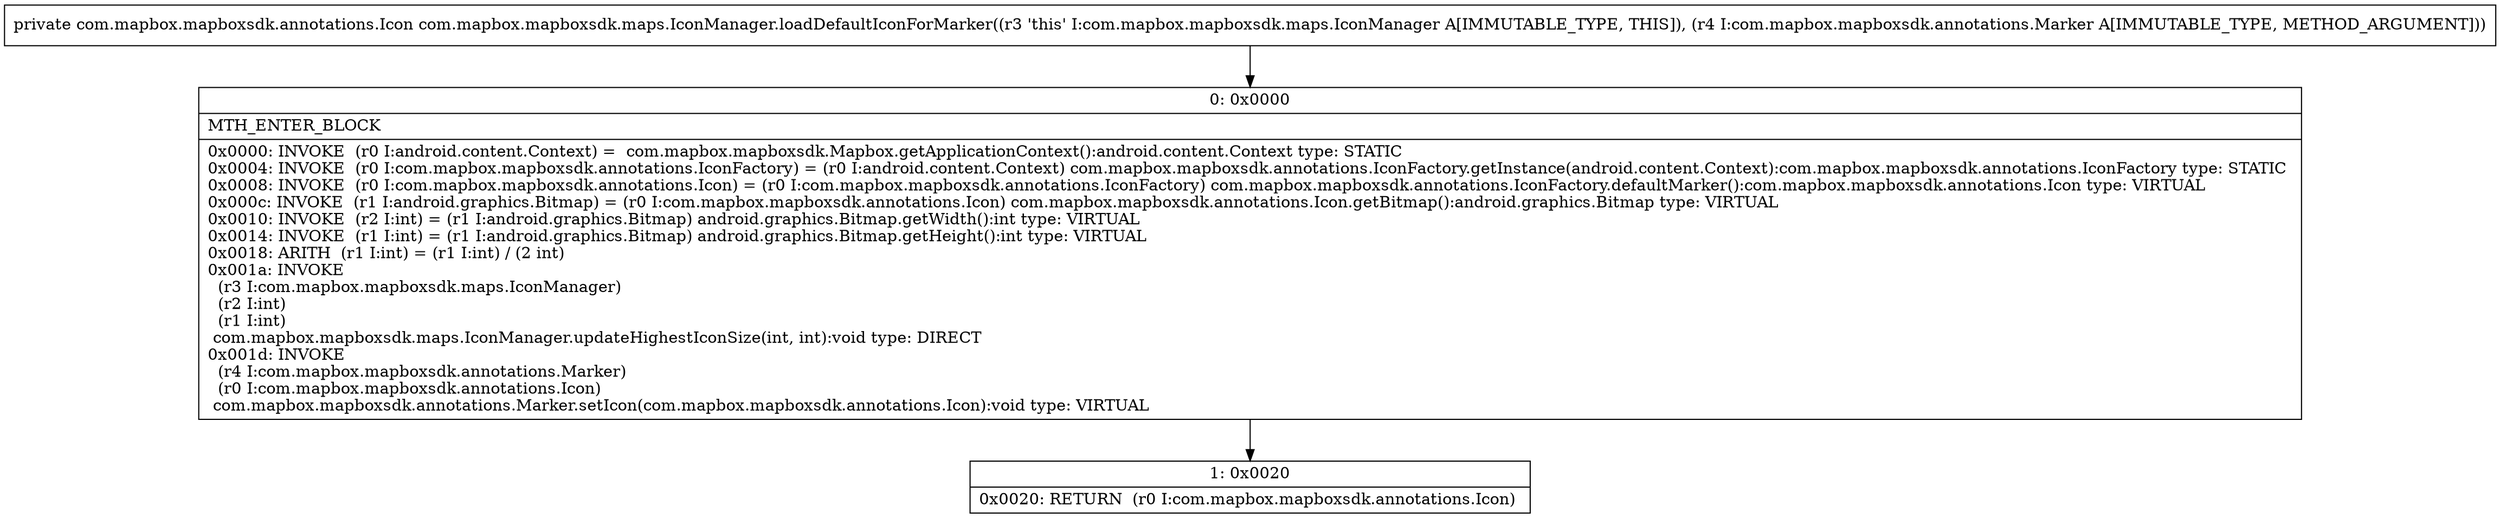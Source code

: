 digraph "CFG forcom.mapbox.mapboxsdk.maps.IconManager.loadDefaultIconForMarker(Lcom\/mapbox\/mapboxsdk\/annotations\/Marker;)Lcom\/mapbox\/mapboxsdk\/annotations\/Icon;" {
Node_0 [shape=record,label="{0\:\ 0x0000|MTH_ENTER_BLOCK\l|0x0000: INVOKE  (r0 I:android.content.Context) =  com.mapbox.mapboxsdk.Mapbox.getApplicationContext():android.content.Context type: STATIC \l0x0004: INVOKE  (r0 I:com.mapbox.mapboxsdk.annotations.IconFactory) = (r0 I:android.content.Context) com.mapbox.mapboxsdk.annotations.IconFactory.getInstance(android.content.Context):com.mapbox.mapboxsdk.annotations.IconFactory type: STATIC \l0x0008: INVOKE  (r0 I:com.mapbox.mapboxsdk.annotations.Icon) = (r0 I:com.mapbox.mapboxsdk.annotations.IconFactory) com.mapbox.mapboxsdk.annotations.IconFactory.defaultMarker():com.mapbox.mapboxsdk.annotations.Icon type: VIRTUAL \l0x000c: INVOKE  (r1 I:android.graphics.Bitmap) = (r0 I:com.mapbox.mapboxsdk.annotations.Icon) com.mapbox.mapboxsdk.annotations.Icon.getBitmap():android.graphics.Bitmap type: VIRTUAL \l0x0010: INVOKE  (r2 I:int) = (r1 I:android.graphics.Bitmap) android.graphics.Bitmap.getWidth():int type: VIRTUAL \l0x0014: INVOKE  (r1 I:int) = (r1 I:android.graphics.Bitmap) android.graphics.Bitmap.getHeight():int type: VIRTUAL \l0x0018: ARITH  (r1 I:int) = (r1 I:int) \/ (2 int) \l0x001a: INVOKE  \l  (r3 I:com.mapbox.mapboxsdk.maps.IconManager)\l  (r2 I:int)\l  (r1 I:int)\l com.mapbox.mapboxsdk.maps.IconManager.updateHighestIconSize(int, int):void type: DIRECT \l0x001d: INVOKE  \l  (r4 I:com.mapbox.mapboxsdk.annotations.Marker)\l  (r0 I:com.mapbox.mapboxsdk.annotations.Icon)\l com.mapbox.mapboxsdk.annotations.Marker.setIcon(com.mapbox.mapboxsdk.annotations.Icon):void type: VIRTUAL \l}"];
Node_1 [shape=record,label="{1\:\ 0x0020|0x0020: RETURN  (r0 I:com.mapbox.mapboxsdk.annotations.Icon) \l}"];
MethodNode[shape=record,label="{private com.mapbox.mapboxsdk.annotations.Icon com.mapbox.mapboxsdk.maps.IconManager.loadDefaultIconForMarker((r3 'this' I:com.mapbox.mapboxsdk.maps.IconManager A[IMMUTABLE_TYPE, THIS]), (r4 I:com.mapbox.mapboxsdk.annotations.Marker A[IMMUTABLE_TYPE, METHOD_ARGUMENT])) }"];
MethodNode -> Node_0;
Node_0 -> Node_1;
}

